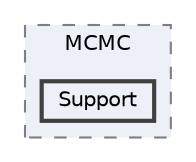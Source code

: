 digraph "C:/GIT 2/numerics/.NET 8.0/Numerics/Sampling/MCMC/Support"
{
 // LATEX_PDF_SIZE
  bgcolor="transparent";
  edge [fontname=Helvetica,fontsize=10,labelfontname=Helvetica,labelfontsize=10];
  node [fontname=Helvetica,fontsize=10,shape=box,height=0.2,width=0.4];
  compound=true
  subgraph clusterdir_fe3718f9fd661056a03576212cde1132 {
    graph [ bgcolor="#edf0f7", pencolor="grey50", label="MCMC", fontname=Helvetica,fontsize=10 style="filled,dashed", URL="dir_fe3718f9fd661056a03576212cde1132.html",tooltip=""]
  dir_2d90d5467db112cc90514de36966b3c7 [label="Support", fillcolor="#edf0f7", color="grey25", style="filled,bold", URL="dir_2d90d5467db112cc90514de36966b3c7.html",tooltip=""];
  }
}
